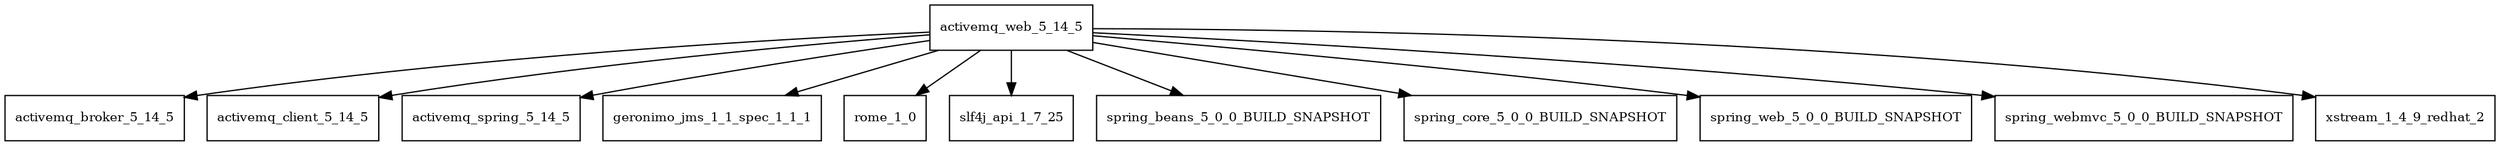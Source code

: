 digraph activemq_web_5_14_5_dependencies {
  node [shape = box, fontsize=10.0];
  activemq_web_5_14_5 -> activemq_broker_5_14_5;
  activemq_web_5_14_5 -> activemq_client_5_14_5;
  activemq_web_5_14_5 -> activemq_spring_5_14_5;
  activemq_web_5_14_5 -> geronimo_jms_1_1_spec_1_1_1;
  activemq_web_5_14_5 -> rome_1_0;
  activemq_web_5_14_5 -> slf4j_api_1_7_25;
  activemq_web_5_14_5 -> spring_beans_5_0_0_BUILD_SNAPSHOT;
  activemq_web_5_14_5 -> spring_core_5_0_0_BUILD_SNAPSHOT;
  activemq_web_5_14_5 -> spring_web_5_0_0_BUILD_SNAPSHOT;
  activemq_web_5_14_5 -> spring_webmvc_5_0_0_BUILD_SNAPSHOT;
  activemq_web_5_14_5 -> xstream_1_4_9_redhat_2;
}

